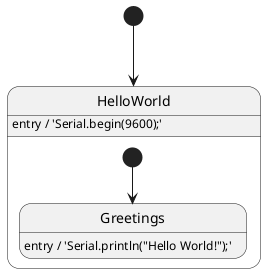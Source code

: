 @startuml
[*] --> HelloWorld
state HelloWorld{
state Greetings{
	Greetings : entry / 'Serial.println("Hello World!");'

}
[*] --> Greetings
	HelloWorld : entry / 'Serial.begin(9600);'

}
@enduml
